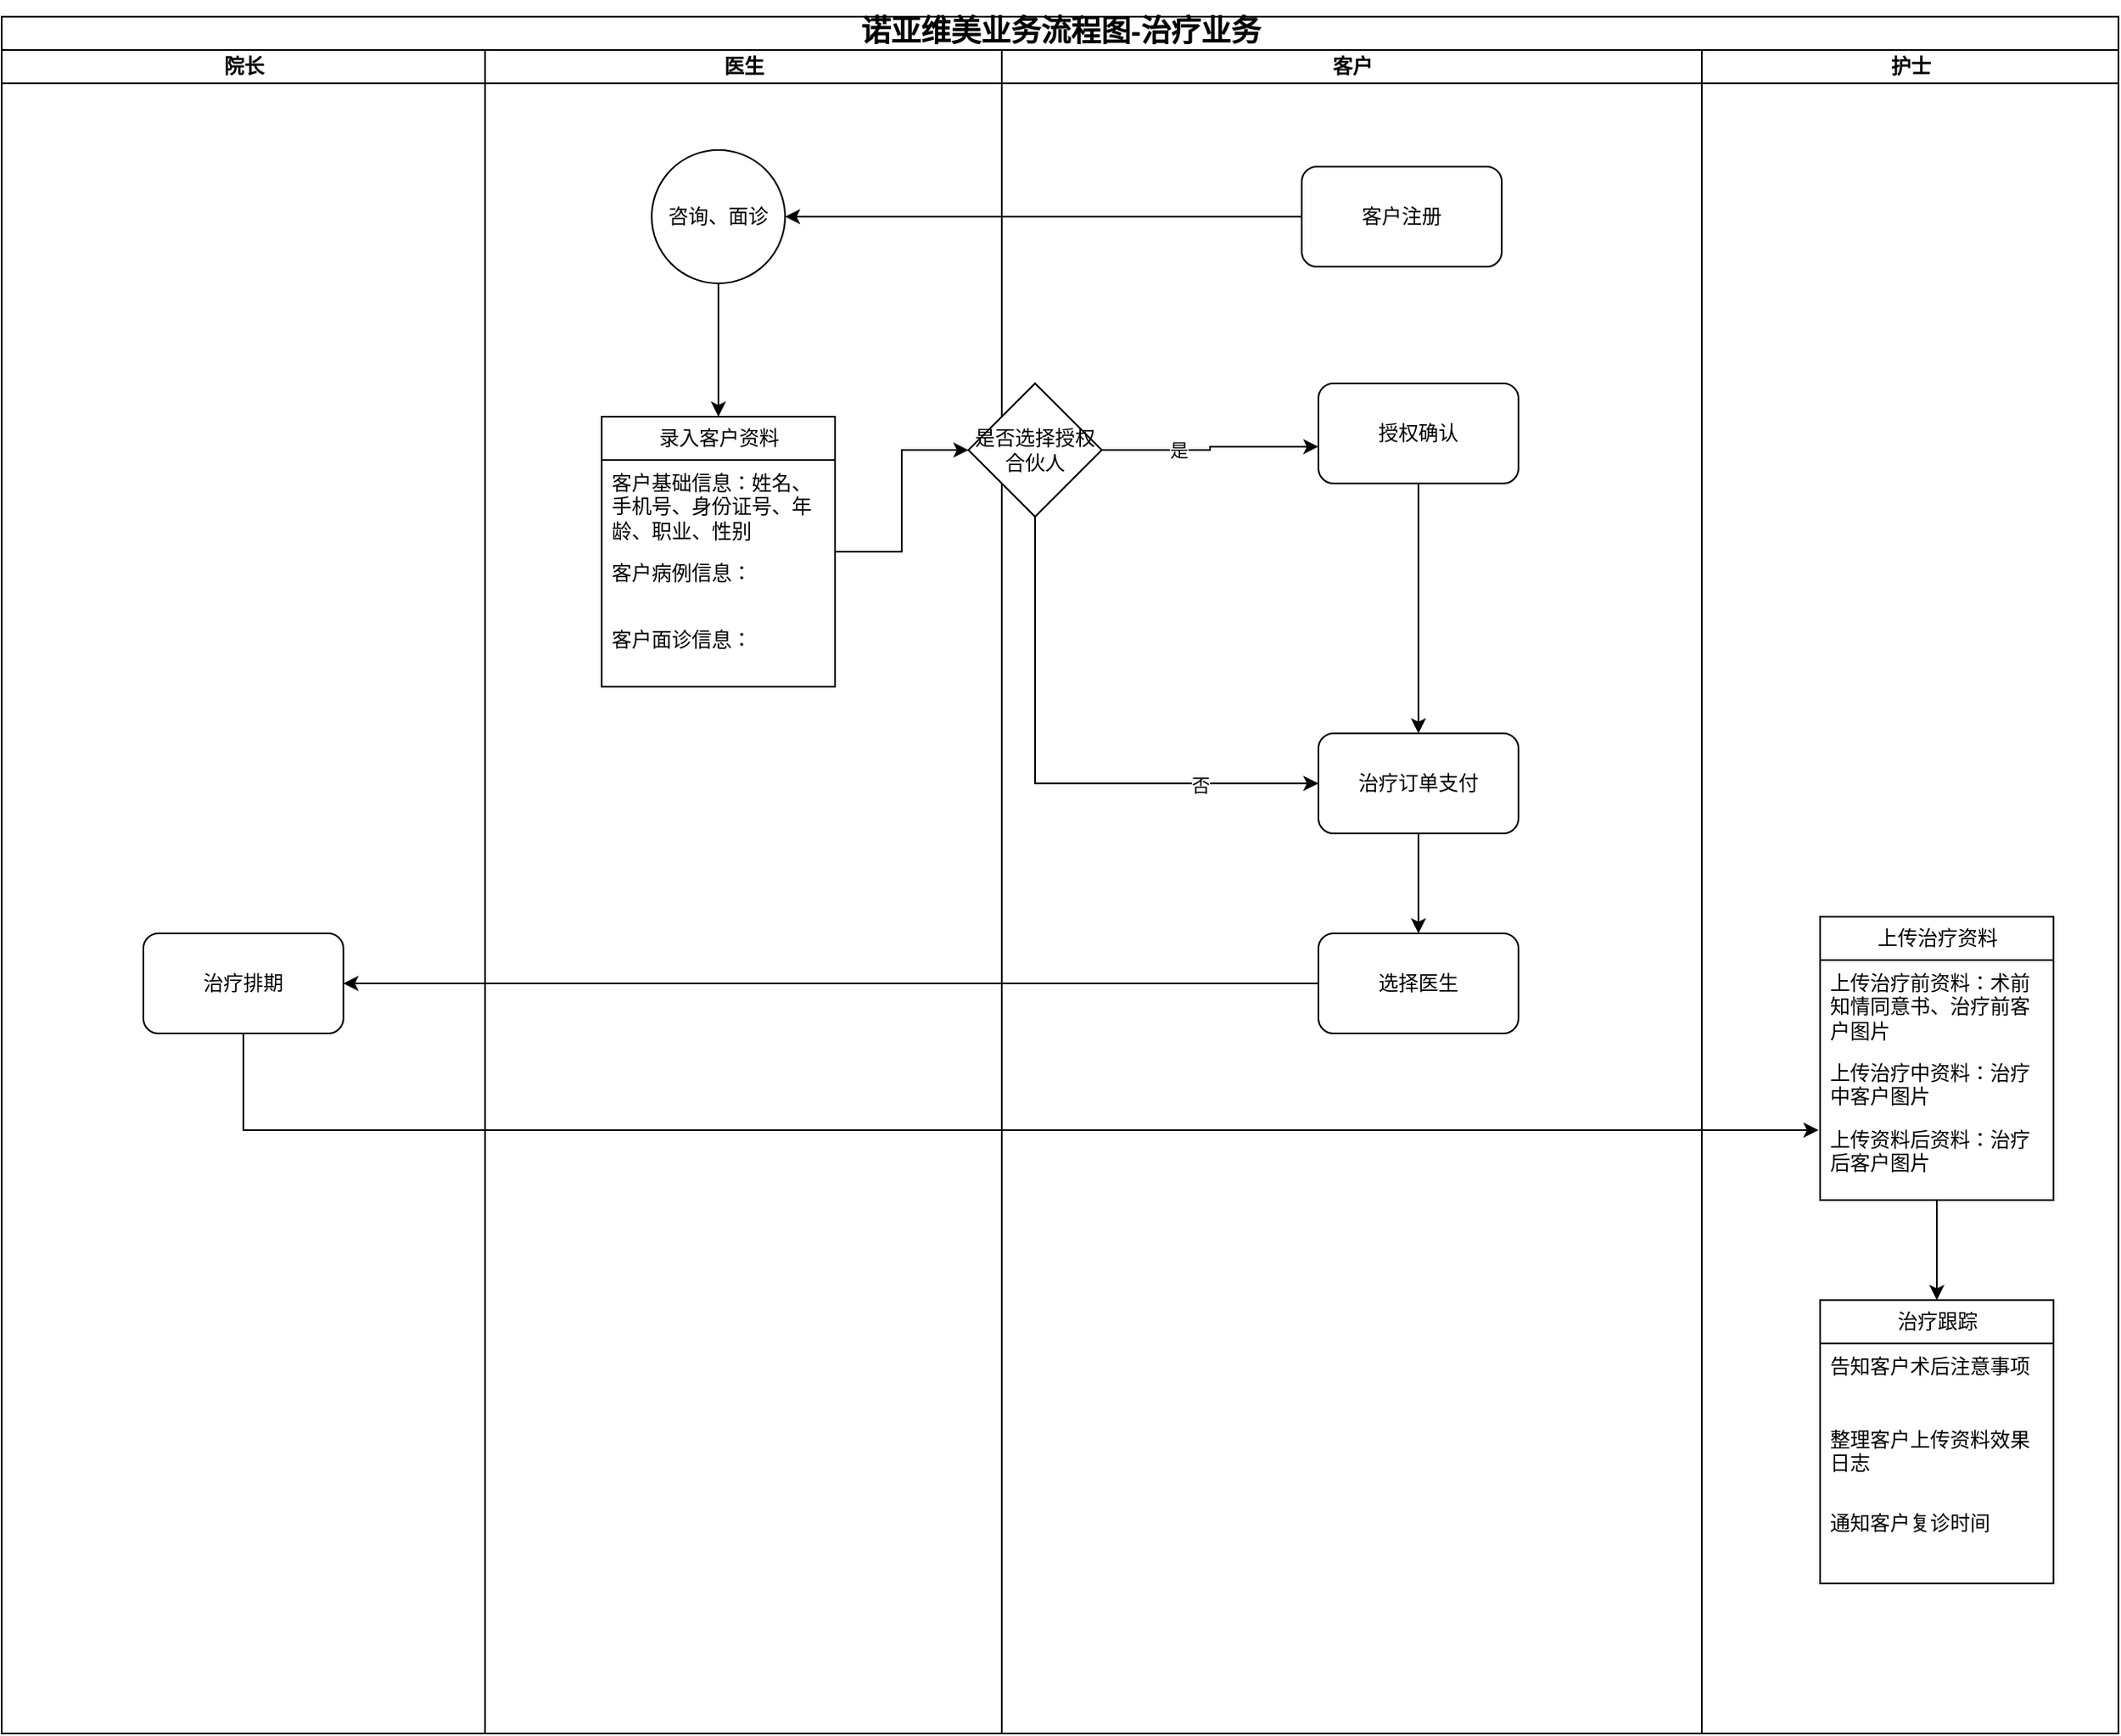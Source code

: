 <mxfile version="21.6.1" type="github">
  <diagram name="第 1 页" id="enV47UDCBQWnCJYsvLnq">
    <mxGraphModel dx="1434" dy="796" grid="1" gridSize="10" guides="1" tooltips="1" connect="1" arrows="1" fold="1" page="1" pageScale="1" pageWidth="827" pageHeight="1169" math="0" shadow="0">
      <root>
        <mxCell id="0" />
        <mxCell id="1" parent="0" />
        <mxCell id="-WJ8HXtHPyNzntHgu0Ec-1" value="&lt;p style=&quot;line-height: 120%;&quot;&gt;&lt;font style=&quot;font-size: 18px;&quot;&gt;诺亚维美业务流程图-治疗业务&lt;/font&gt;&lt;/p&gt;" style="swimlane;childLayout=stackLayout;resizeParent=1;resizeParentMax=0;startSize=20;html=1;" parent="1" vertex="1">
          <mxGeometry x="80" y="70" width="1270" height="1030" as="geometry">
            <mxRectangle x="39" y="80" width="200" height="40" as="alternateBounds" />
          </mxGeometry>
        </mxCell>
        <mxCell id="-WJ8HXtHPyNzntHgu0Ec-21" value="院长" style="swimlane;startSize=20;html=1;" parent="-WJ8HXtHPyNzntHgu0Ec-1" vertex="1">
          <mxGeometry y="20" width="290" height="1010" as="geometry" />
        </mxCell>
        <mxCell id="-WJ8HXtHPyNzntHgu0Ec-23" value="治疗排期" style="rounded=1;whiteSpace=wrap;html=1;" parent="-WJ8HXtHPyNzntHgu0Ec-21" vertex="1">
          <mxGeometry x="85" y="530" width="120" height="60" as="geometry" />
        </mxCell>
        <mxCell id="-WJ8HXtHPyNzntHgu0Ec-2" value="医生" style="swimlane;startSize=20;html=1;" parent="-WJ8HXtHPyNzntHgu0Ec-1" vertex="1">
          <mxGeometry x="290" y="20" width="310" height="1010" as="geometry" />
        </mxCell>
        <mxCell id="-WJ8HXtHPyNzntHgu0Ec-34" style="edgeStyle=orthogonalEdgeStyle;rounded=0;orthogonalLoop=1;jettySize=auto;html=1;entryX=0.5;entryY=0;entryDx=0;entryDy=0;" parent="-WJ8HXtHPyNzntHgu0Ec-2" source="-WJ8HXtHPyNzntHgu0Ec-6" target="-WJ8HXtHPyNzntHgu0Ec-29" edge="1">
          <mxGeometry relative="1" as="geometry" />
        </mxCell>
        <mxCell id="-WJ8HXtHPyNzntHgu0Ec-6" value="咨询、面诊" style="ellipse;whiteSpace=wrap;html=1;aspect=fixed;" parent="-WJ8HXtHPyNzntHgu0Ec-2" vertex="1">
          <mxGeometry x="100" y="60" width="80" height="80" as="geometry" />
        </mxCell>
        <mxCell id="-WJ8HXtHPyNzntHgu0Ec-29" value="录入客户资料" style="swimlane;fontStyle=0;childLayout=stackLayout;horizontal=1;startSize=26;fillColor=none;horizontalStack=0;resizeParent=1;resizeParentMax=0;resizeLast=0;collapsible=1;marginBottom=0;html=1;" parent="-WJ8HXtHPyNzntHgu0Ec-2" vertex="1">
          <mxGeometry x="70" y="220" width="140" height="162" as="geometry" />
        </mxCell>
        <mxCell id="-WJ8HXtHPyNzntHgu0Ec-30" value="客户基础信息：姓名、手机号、身份证号、年龄、职业、性别" style="text;strokeColor=none;fillColor=none;align=left;verticalAlign=top;spacingLeft=4;spacingRight=4;overflow=hidden;rotatable=0;points=[[0,0.5],[1,0.5]];portConstraint=eastwest;whiteSpace=wrap;html=1;" parent="-WJ8HXtHPyNzntHgu0Ec-29" vertex="1">
          <mxGeometry y="26" width="140" height="54" as="geometry" />
        </mxCell>
        <mxCell id="-WJ8HXtHPyNzntHgu0Ec-31" value="客户病例信息：" style="text;strokeColor=none;fillColor=none;align=left;verticalAlign=top;spacingLeft=4;spacingRight=4;overflow=hidden;rotatable=0;points=[[0,0.5],[1,0.5]];portConstraint=eastwest;whiteSpace=wrap;html=1;" parent="-WJ8HXtHPyNzntHgu0Ec-29" vertex="1">
          <mxGeometry y="80" width="140" height="40" as="geometry" />
        </mxCell>
        <mxCell id="-WJ8HXtHPyNzntHgu0Ec-32" value="客户面诊信息：" style="text;strokeColor=none;fillColor=none;align=left;verticalAlign=top;spacingLeft=4;spacingRight=4;overflow=hidden;rotatable=0;points=[[0,0.5],[1,0.5]];portConstraint=eastwest;whiteSpace=wrap;html=1;" parent="-WJ8HXtHPyNzntHgu0Ec-29" vertex="1">
          <mxGeometry y="120" width="140" height="42" as="geometry" />
        </mxCell>
        <mxCell id="-WJ8HXtHPyNzntHgu0Ec-3" value="客户" style="swimlane;startSize=20;html=1;" parent="-WJ8HXtHPyNzntHgu0Ec-1" vertex="1">
          <mxGeometry x="600" y="20" width="420" height="1010" as="geometry" />
        </mxCell>
        <mxCell id="-WJ8HXtHPyNzntHgu0Ec-8" value="客户注册" style="rounded=1;whiteSpace=wrap;html=1;" parent="-WJ8HXtHPyNzntHgu0Ec-3" vertex="1">
          <mxGeometry x="180" y="70" width="120" height="60" as="geometry" />
        </mxCell>
        <mxCell id="3ItSnJ_x9t0bLZRv0TjQ-11" style="edgeStyle=orthogonalEdgeStyle;rounded=0;orthogonalLoop=1;jettySize=auto;html=1;exitX=0.5;exitY=1;exitDx=0;exitDy=0;" edge="1" parent="-WJ8HXtHPyNzntHgu0Ec-3" source="-WJ8HXtHPyNzntHgu0Ec-9" target="3ItSnJ_x9t0bLZRv0TjQ-10">
          <mxGeometry relative="1" as="geometry" />
        </mxCell>
        <mxCell id="-WJ8HXtHPyNzntHgu0Ec-9" value="治疗订单支付" style="rounded=1;whiteSpace=wrap;html=1;" parent="-WJ8HXtHPyNzntHgu0Ec-3" vertex="1">
          <mxGeometry x="190" y="410" width="120" height="60" as="geometry" />
        </mxCell>
        <mxCell id="3ItSnJ_x9t0bLZRv0TjQ-8" style="edgeStyle=orthogonalEdgeStyle;rounded=0;orthogonalLoop=1;jettySize=auto;html=1;exitX=0.5;exitY=1;exitDx=0;exitDy=0;" edge="1" parent="-WJ8HXtHPyNzntHgu0Ec-3" source="-WJ8HXtHPyNzntHgu0Ec-45" target="-WJ8HXtHPyNzntHgu0Ec-9">
          <mxGeometry relative="1" as="geometry" />
        </mxCell>
        <mxCell id="-WJ8HXtHPyNzntHgu0Ec-45" value="授权确认" style="rounded=1;whiteSpace=wrap;html=1;" parent="-WJ8HXtHPyNzntHgu0Ec-3" vertex="1">
          <mxGeometry x="190" y="200" width="120" height="60" as="geometry" />
        </mxCell>
        <mxCell id="3ItSnJ_x9t0bLZRv0TjQ-4" style="edgeStyle=orthogonalEdgeStyle;rounded=0;orthogonalLoop=1;jettySize=auto;html=1;entryX=0;entryY=0.633;entryDx=0;entryDy=0;entryPerimeter=0;" edge="1" parent="-WJ8HXtHPyNzntHgu0Ec-3" source="3ItSnJ_x9t0bLZRv0TjQ-2" target="-WJ8HXtHPyNzntHgu0Ec-45">
          <mxGeometry relative="1" as="geometry" />
        </mxCell>
        <mxCell id="3ItSnJ_x9t0bLZRv0TjQ-5" value="是" style="edgeLabel;html=1;align=center;verticalAlign=middle;resizable=0;points=[];" vertex="1" connectable="0" parent="3ItSnJ_x9t0bLZRv0TjQ-4">
          <mxGeometry x="-0.312" relative="1" as="geometry">
            <mxPoint as="offset" />
          </mxGeometry>
        </mxCell>
        <mxCell id="3ItSnJ_x9t0bLZRv0TjQ-6" style="edgeStyle=orthogonalEdgeStyle;rounded=0;orthogonalLoop=1;jettySize=auto;html=1;entryX=0;entryY=0.5;entryDx=0;entryDy=0;exitX=0.5;exitY=1;exitDx=0;exitDy=0;" edge="1" parent="-WJ8HXtHPyNzntHgu0Ec-3" source="3ItSnJ_x9t0bLZRv0TjQ-2" target="-WJ8HXtHPyNzntHgu0Ec-9">
          <mxGeometry relative="1" as="geometry" />
        </mxCell>
        <mxCell id="3ItSnJ_x9t0bLZRv0TjQ-7" value="否" style="edgeLabel;html=1;align=center;verticalAlign=middle;resizable=0;points=[];" vertex="1" connectable="0" parent="3ItSnJ_x9t0bLZRv0TjQ-6">
          <mxGeometry x="0.566" y="-1" relative="1" as="geometry">
            <mxPoint as="offset" />
          </mxGeometry>
        </mxCell>
        <mxCell id="3ItSnJ_x9t0bLZRv0TjQ-2" value="是否选择授权合伙人" style="rhombus;whiteSpace=wrap;html=1;" vertex="1" parent="-WJ8HXtHPyNzntHgu0Ec-3">
          <mxGeometry x="-20" y="200" width="80" height="80" as="geometry" />
        </mxCell>
        <mxCell id="3ItSnJ_x9t0bLZRv0TjQ-10" value="选择医生" style="rounded=1;whiteSpace=wrap;html=1;" vertex="1" parent="-WJ8HXtHPyNzntHgu0Ec-3">
          <mxGeometry x="190" y="530" width="120" height="60" as="geometry" />
        </mxCell>
        <mxCell id="-WJ8HXtHPyNzntHgu0Ec-4" value="护士" style="swimlane;startSize=20;html=1;" parent="-WJ8HXtHPyNzntHgu0Ec-1" vertex="1">
          <mxGeometry x="1020" y="20" width="250" height="1010" as="geometry" />
        </mxCell>
        <mxCell id="-WJ8HXtHPyNzntHgu0Ec-48" style="edgeStyle=orthogonalEdgeStyle;rounded=0;orthogonalLoop=1;jettySize=auto;html=1;entryX=0.5;entryY=0;entryDx=0;entryDy=0;" parent="-WJ8HXtHPyNzntHgu0Ec-4" source="-WJ8HXtHPyNzntHgu0Ec-24" target="-WJ8HXtHPyNzntHgu0Ec-37" edge="1">
          <mxGeometry relative="1" as="geometry" />
        </mxCell>
        <mxCell id="-WJ8HXtHPyNzntHgu0Ec-24" value="上传治疗资料" style="swimlane;fontStyle=0;childLayout=stackLayout;horizontal=1;startSize=26;fillColor=none;horizontalStack=0;resizeParent=1;resizeParentMax=0;resizeLast=0;collapsible=1;marginBottom=0;html=1;" parent="-WJ8HXtHPyNzntHgu0Ec-4" vertex="1">
          <mxGeometry x="71" y="520" width="140" height="170" as="geometry" />
        </mxCell>
        <mxCell id="-WJ8HXtHPyNzntHgu0Ec-25" value="上传治疗前资料：术前知情同意书、治疗前客户图片" style="text;strokeColor=none;fillColor=none;align=left;verticalAlign=top;spacingLeft=4;spacingRight=4;overflow=hidden;rotatable=0;points=[[0,0.5],[1,0.5]];portConstraint=eastwest;whiteSpace=wrap;html=1;" parent="-WJ8HXtHPyNzntHgu0Ec-24" vertex="1">
          <mxGeometry y="26" width="140" height="54" as="geometry" />
        </mxCell>
        <mxCell id="-WJ8HXtHPyNzntHgu0Ec-26" value="上传治疗中资料：治疗中客户图片" style="text;strokeColor=none;fillColor=none;align=left;verticalAlign=top;spacingLeft=4;spacingRight=4;overflow=hidden;rotatable=0;points=[[0,0.5],[1,0.5]];portConstraint=eastwest;whiteSpace=wrap;html=1;" parent="-WJ8HXtHPyNzntHgu0Ec-24" vertex="1">
          <mxGeometry y="80" width="140" height="40" as="geometry" />
        </mxCell>
        <mxCell id="-WJ8HXtHPyNzntHgu0Ec-27" value="上传资料后资料：治疗后客户图片" style="text;strokeColor=none;fillColor=none;align=left;verticalAlign=top;spacingLeft=4;spacingRight=4;overflow=hidden;rotatable=0;points=[[0,0.5],[1,0.5]];portConstraint=eastwest;whiteSpace=wrap;html=1;" parent="-WJ8HXtHPyNzntHgu0Ec-24" vertex="1">
          <mxGeometry y="120" width="140" height="50" as="geometry" />
        </mxCell>
        <mxCell id="-WJ8HXtHPyNzntHgu0Ec-37" value="治疗跟踪" style="swimlane;fontStyle=0;childLayout=stackLayout;horizontal=1;startSize=26;fillColor=none;horizontalStack=0;resizeParent=1;resizeParentMax=0;resizeLast=0;collapsible=1;marginBottom=0;html=1;" parent="-WJ8HXtHPyNzntHgu0Ec-4" vertex="1">
          <mxGeometry x="71" y="750" width="140" height="170" as="geometry" />
        </mxCell>
        <mxCell id="-WJ8HXtHPyNzntHgu0Ec-38" value="告知客户术后注意事项" style="text;strokeColor=none;fillColor=none;align=left;verticalAlign=top;spacingLeft=4;spacingRight=4;overflow=hidden;rotatable=0;points=[[0,0.5],[1,0.5]];portConstraint=eastwest;whiteSpace=wrap;html=1;" parent="-WJ8HXtHPyNzntHgu0Ec-37" vertex="1">
          <mxGeometry y="26" width="140" height="44" as="geometry" />
        </mxCell>
        <mxCell id="-WJ8HXtHPyNzntHgu0Ec-39" value="整理客户上传资料效果日志" style="text;strokeColor=none;fillColor=none;align=left;verticalAlign=top;spacingLeft=4;spacingRight=4;overflow=hidden;rotatable=0;points=[[0,0.5],[1,0.5]];portConstraint=eastwest;whiteSpace=wrap;html=1;" parent="-WJ8HXtHPyNzntHgu0Ec-37" vertex="1">
          <mxGeometry y="70" width="140" height="50" as="geometry" />
        </mxCell>
        <mxCell id="-WJ8HXtHPyNzntHgu0Ec-40" value="通知客户复诊时间" style="text;strokeColor=none;fillColor=none;align=left;verticalAlign=top;spacingLeft=4;spacingRight=4;overflow=hidden;rotatable=0;points=[[0,0.5],[1,0.5]];portConstraint=eastwest;whiteSpace=wrap;html=1;" parent="-WJ8HXtHPyNzntHgu0Ec-37" vertex="1">
          <mxGeometry y="120" width="140" height="50" as="geometry" />
        </mxCell>
        <mxCell id="3ItSnJ_x9t0bLZRv0TjQ-1" style="edgeStyle=orthogonalEdgeStyle;rounded=0;orthogonalLoop=1;jettySize=auto;html=1;entryX=1;entryY=0.5;entryDx=0;entryDy=0;" edge="1" parent="-WJ8HXtHPyNzntHgu0Ec-1" source="-WJ8HXtHPyNzntHgu0Ec-8" target="-WJ8HXtHPyNzntHgu0Ec-6">
          <mxGeometry relative="1" as="geometry" />
        </mxCell>
        <mxCell id="3ItSnJ_x9t0bLZRv0TjQ-3" style="edgeStyle=orthogonalEdgeStyle;rounded=0;orthogonalLoop=1;jettySize=auto;html=1;entryX=0;entryY=0.5;entryDx=0;entryDy=0;" edge="1" parent="-WJ8HXtHPyNzntHgu0Ec-1" source="-WJ8HXtHPyNzntHgu0Ec-29" target="3ItSnJ_x9t0bLZRv0TjQ-2">
          <mxGeometry relative="1" as="geometry" />
        </mxCell>
        <mxCell id="3ItSnJ_x9t0bLZRv0TjQ-12" style="edgeStyle=orthogonalEdgeStyle;rounded=0;orthogonalLoop=1;jettySize=auto;html=1;entryX=1;entryY=0.5;entryDx=0;entryDy=0;" edge="1" parent="-WJ8HXtHPyNzntHgu0Ec-1" source="3ItSnJ_x9t0bLZRv0TjQ-10" target="-WJ8HXtHPyNzntHgu0Ec-23">
          <mxGeometry relative="1" as="geometry" />
        </mxCell>
        <mxCell id="3ItSnJ_x9t0bLZRv0TjQ-13" style="edgeStyle=orthogonalEdgeStyle;rounded=0;orthogonalLoop=1;jettySize=auto;html=1;entryX=-0.007;entryY=0.16;entryDx=0;entryDy=0;entryPerimeter=0;" edge="1" parent="-WJ8HXtHPyNzntHgu0Ec-1" source="-WJ8HXtHPyNzntHgu0Ec-23" target="-WJ8HXtHPyNzntHgu0Ec-27">
          <mxGeometry relative="1" as="geometry" />
        </mxCell>
      </root>
    </mxGraphModel>
  </diagram>
</mxfile>
